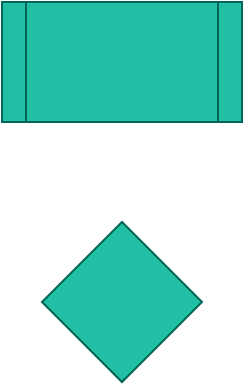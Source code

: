 <mxfile version="17.4.6" type="github"><diagram id="Knfqqw8XXM02sISlJ5QZ" name="Page-1"><mxGraphModel dx="1038" dy="575" grid="1" gridSize="10" guides="1" tooltips="1" connect="1" arrows="1" fold="1" page="1" pageScale="1" pageWidth="827" pageHeight="1169" math="0" shadow="0"><root><mxCell id="0"/><mxCell id="1" parent="0"/><mxCell id="HzesqvRinNev5tt6CfMs-1" value="" style="shape=process;whiteSpace=wrap;html=1;backgroundOutline=1;fillColor=#21C0A5;strokeColor=#006658;fontColor=#5C5C5C;" vertex="1" parent="1"><mxGeometry x="270" y="200" width="120" height="60" as="geometry"/></mxCell><mxCell id="HzesqvRinNev5tt6CfMs-2" value="" style="rhombus;whiteSpace=wrap;html=1;fillColor=#21C0A5;strokeColor=#006658;fontColor=#5C5C5C;" vertex="1" parent="1"><mxGeometry x="290" y="310" width="80" height="80" as="geometry"/></mxCell></root></mxGraphModel></diagram></mxfile>
